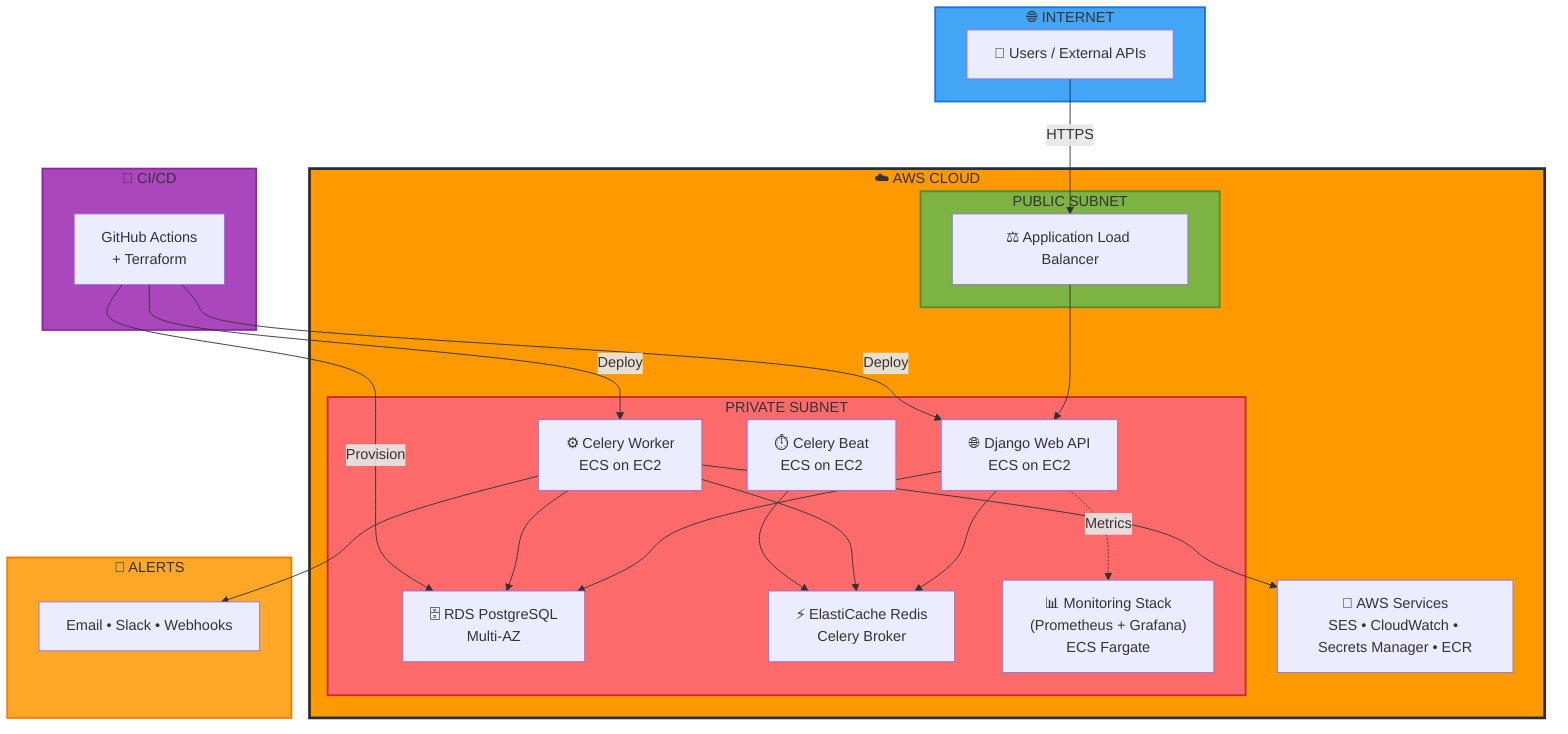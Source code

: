 graph TB
    subgraph Internet["🌐 INTERNET"]
        Users[👥 Users / External APIs]
    end

    subgraph AWS["☁️ AWS CLOUD"]
        
        subgraph PublicSubnet["PUBLIC SUBNET"]
            ALB[⚖️ Application Load Balancer]
        end
        
        subgraph PrivateSubnet["PRIVATE SUBNET"]
            WebApp["🌐 Django Web API<br/>ECS on EC2"]
            Worker["⚙️ Celery Worker<br/>ECS on EC2"]
            Beat["⏱️ Celery Beat<br/>ECS on EC2"]
            RDS["🗄️ RDS PostgreSQL<br/>Multi-AZ"]
            Redis["⚡ ElastiCache Redis<br/>Celery Broker"]
            Monitoring["📊 Monitoring Stack<br/>(Prometheus + Grafana)<br/>ECS Fargate"]
        end
        
        Services["🔧 AWS Services<br/>SES • CloudWatch • Secrets Manager • ECR"]
    end

    subgraph CICD["🚀 CI/CD"]
        GitHub["GitHub Actions<br/>+ Terraform"]
    end

    subgraph External["🔔 ALERTS"]
        Alerts["Email • Slack • Webhooks"]
    end

    Users -->|HTTPS| ALB
    ALB --> WebApp
    
    WebApp --> RDS
    WebApp --> Redis
    Worker --> RDS
    Worker --> Redis
    Beat --> Redis
    
    WebApp -.->|Metrics| Monitoring
    Worker --> Services
    
    GitHub -->|Deploy| WebApp
    GitHub -->|Deploy| Worker
    GitHub -->|Provision| RDS
    
    Worker --> Alerts
    
    style AWS fill:#FF9900,stroke:#232F3E,stroke-width:3px
    style PublicSubnet fill:#7CB342,stroke:#558B2F,stroke-width:2px
    style PrivateSubnet fill:#FF6B6B,stroke:#C92A2A,stroke-width:2px
    style Internet fill:#42A5F5,stroke:#1976D2,stroke-width:2px
    style CICD fill:#AB47BC,stroke:#8E24AA,stroke-width:2px
    style External fill:#FFA726,stroke:#F57C00,stroke-width:2px